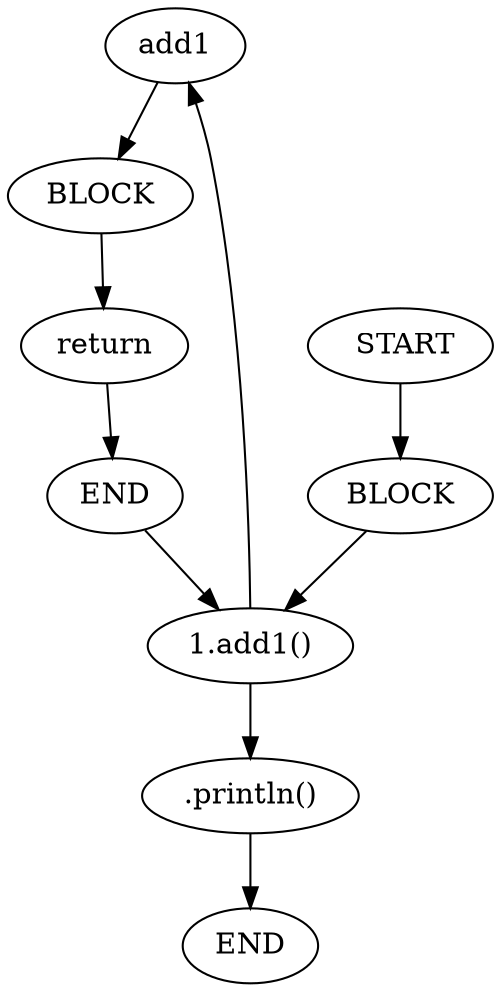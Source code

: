 digraph testGraph {
2[label="add1"]
3[label="END"]
4[label="BLOCK"]
5[label="return"]
9[label=" START"]
10[label="END"]
12[label="BLOCK"]
13[label="1.add1()"]
14[label=".println()"]

// Main function
9 -> 12
12 -> 13
13 -> 2
3 -> 13
13 -> 14
14 -> 10

// add1
2 -> 4
4 -> 5
5 -> 3
}
